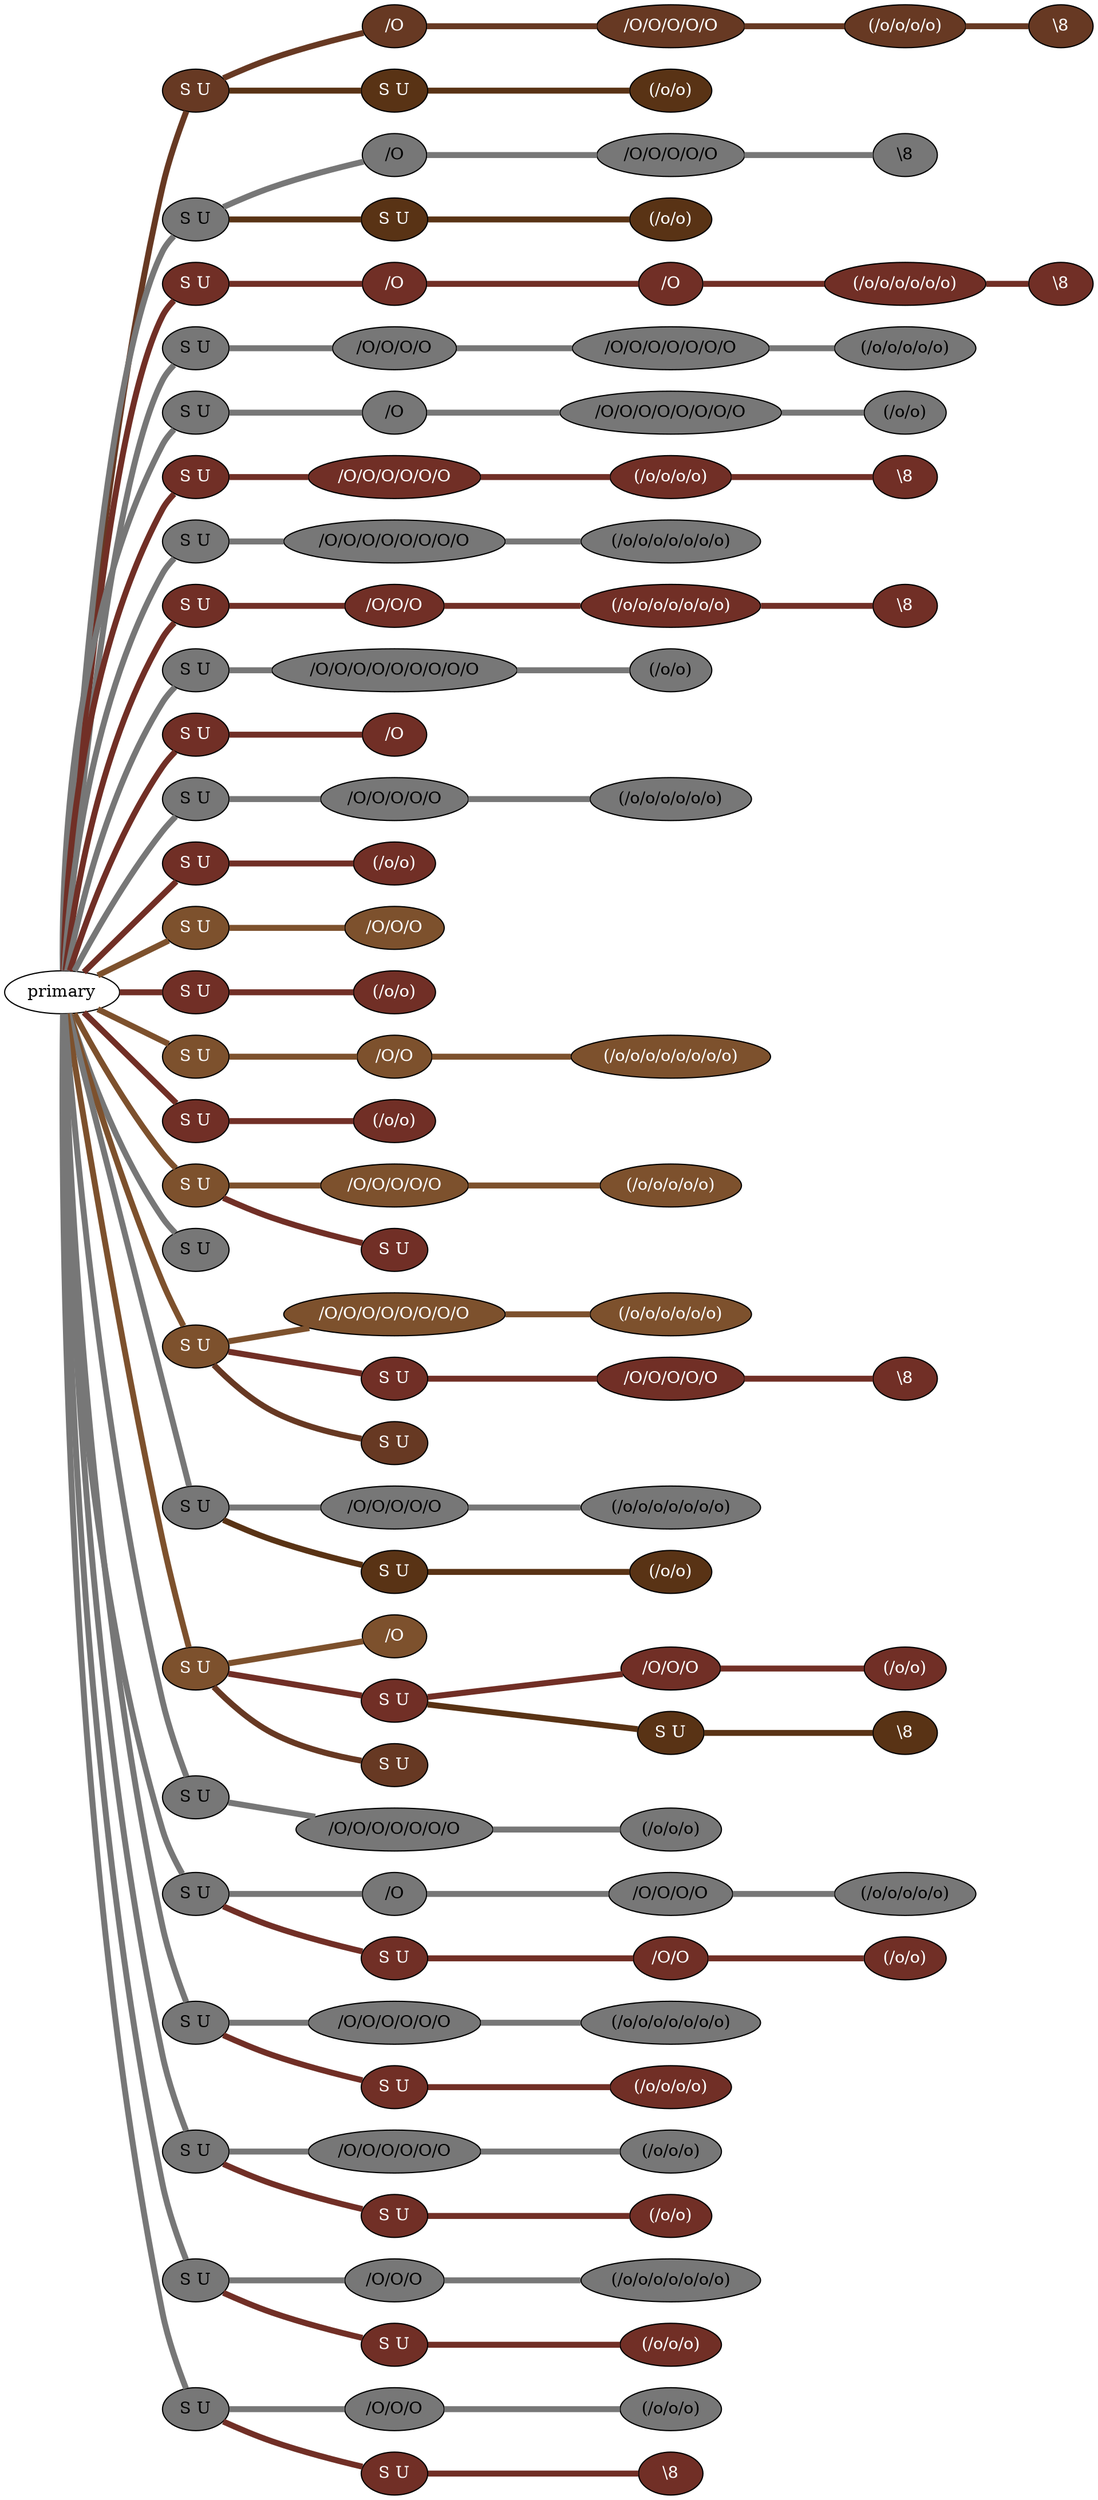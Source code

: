 graph {
 graph [rankdir=LR]
"1" [qtype="pendant_node", pendant_colors="#673923", pendant_ply="S", pendant_attach="U", pendant_length="35.5", label="S U", style=filled, fillcolor="#673923", fontcolor="#ffffff"]
"primary" -- "1" [qtype="pendant_link",penwidth=5,color="#673923"]
"1:0" [qtype="knot_node", knot_value="1", knot_type="S", knot_position="6.0", knot_spin="S", label="/O", style=filled, fillcolor="#673923" , fontcolor="#ffffff"]
"1" -- "1:0" [qtype="knot_link",penwidth=5,color="#673923"]
"1:1" [qtype="knot_node", knot_value="5", knot_type="S", knot_position="13.5", knot_spin="S", label="/O/O/O/O/O", style=filled, fillcolor="#673923" , fontcolor="#ffffff"]
"1:0" -- "1:1" [qtype="knot_link",penwidth=5,color="#673923"]
"1:2" [qtype="knot_node", knot_value="4", knot_type="L", knot_position="22.0", knot_spin="S", label="(/o/o/o/o)", style=filled, fillcolor="#673923" , fontcolor="#ffffff"]
"1:1" -- "1:2" [qtype="knot_link",penwidth=5,color="#673923"]
"1:3" [qtype="knot_node", knot_value="1", knot_type="E", knot_position="24.5", knot_spin="Z", label="\\8", style=filled, fillcolor="#673923" , fontcolor="#ffffff"]
"1:2" -- "1:3" [qtype="knot_link",penwidth=5,color="#673923"]
"1s1" [qtype="pendant_node", pendant_colors="#593315", pendant_ply="S", pendant_attach="U", pendant_length="22.0", label="S U", style=filled, fillcolor="#593315", fontcolor="#ffffff"]
"1" -- "1s1" [qtype="pendant_link",penwidth=5,color="#593315"]
"1s1:0" [qtype="knot_node", knot_value="2", knot_type="L", knot_position="7.5", knot_spin="S", label="(/o/o)", style=filled, fillcolor="#593315" , fontcolor="#ffffff"]
"1s1" -- "1s1:0" [qtype="knot_link",penwidth=5,color="#593315"]
"2" [qtype="pendant_node", pendant_colors="#777777", pendant_ply="S", pendant_attach="U", pendant_length="36.5", label="S U", style=filled, fillcolor="#777777", fontcolor="#000000"]
"primary" -- "2" [qtype="pendant_link",penwidth=5,color="#777777"]
"2:0" [qtype="knot_node", knot_value="1", knot_type="S", knot_position="5.5", knot_spin="S", label="/O", style=filled, fillcolor="#777777" , fontcolor="#000000"]
"2" -- "2:0" [qtype="knot_link",penwidth=5,color="#777777"]
"2:1" [qtype="knot_node", knot_value="5", knot_type="S", knot_position="12.5", knot_spin="S", label="/O/O/O/O/O", style=filled, fillcolor="#777777" , fontcolor="#000000"]
"2:0" -- "2:1" [qtype="knot_link",penwidth=5,color="#777777"]
"2:2" [qtype="knot_node", knot_value="1", knot_type="E", knot_position="20.0", knot_spin="Z", label="\\8", style=filled, fillcolor="#777777" , fontcolor="#000000"]
"2:1" -- "2:2" [qtype="knot_link",penwidth=5,color="#777777"]
"2s1" [qtype="pendant_node", pendant_colors="#593315", pendant_ply="S", pendant_attach="U", pendant_length="26.0", label="S U", style=filled, fillcolor="#593315", fontcolor="#ffffff"]
"2" -- "2s1" [qtype="pendant_link",penwidth=5,color="#593315"]
"2s1:0" [qtype="knot_node", knot_value="2", knot_type="L", knot_position="7.5", knot_spin="S", label="(/o/o)", style=filled, fillcolor="#593315" , fontcolor="#ffffff"]
"2s1" -- "2s1:0" [qtype="knot_link",penwidth=5,color="#593315"]
"3" [qtype="pendant_node", pendant_colors="#712F26", pendant_ply="S", pendant_attach="U", pendant_length="40.0", label="S U", style=filled, fillcolor="#712F26", fontcolor="#ffffff"]
"primary" -- "3" [qtype="pendant_link",penwidth=5,color="#712F26"]
"3:0" [qtype="knot_node", knot_value="1", knot_type="S", knot_position="5.0", knot_spin="S", label="/O", style=filled, fillcolor="#712F26" , fontcolor="#ffffff"]
"3" -- "3:0" [qtype="knot_link",penwidth=5,color="#712F26"]
"3:1" [qtype="knot_node", knot_value="1", knot_type="S", knot_position="12.0", knot_spin="S", label="/O", style=filled, fillcolor="#712F26" , fontcolor="#ffffff"]
"3:0" -- "3:1" [qtype="knot_link",penwidth=5,color="#712F26"]
"3:2" [qtype="knot_node", knot_value="6", knot_type="L", knot_position="19.5", knot_spin="S", label="(/o/o/o/o/o/o)", style=filled, fillcolor="#712F26" , fontcolor="#ffffff"]
"3:1" -- "3:2" [qtype="knot_link",penwidth=5,color="#712F26"]
"3:3" [qtype="knot_node", knot_value="1", knot_type="E", knot_position="28.5", knot_spin="Z", label="\\8", style=filled, fillcolor="#712F26" , fontcolor="#ffffff"]
"3:2" -- "3:3" [qtype="knot_link",penwidth=5,color="#712F26"]
"4" [qtype="pendant_node", pendant_colors="#777777", pendant_ply="S", pendant_attach="U", pendant_length="28.0", label="S U", style=filled, fillcolor="#777777", fontcolor="#000000"]
"primary" -- "4" [qtype="pendant_link",penwidth=5,color="#777777"]
"4:0" [qtype="knot_node", knot_value="4", knot_type="S", knot_position="5.5", knot_spin="S", label="/O/O/O/O", style=filled, fillcolor="#777777" , fontcolor="#000000"]
"4" -- "4:0" [qtype="knot_link",penwidth=5,color="#777777"]
"4:1" [qtype="knot_node", knot_value="7", knot_type="S", knot_position="12.5", knot_spin="S", label="/O/O/O/O/O/O/O", style=filled, fillcolor="#777777" , fontcolor="#000000"]
"4:0" -- "4:1" [qtype="knot_link",penwidth=5,color="#777777"]
"4:2" [qtype="knot_node", knot_value="5", knot_type="L", knot_position="19.5", knot_spin="S", label="(/o/o/o/o/o)", style=filled, fillcolor="#777777" , fontcolor="#000000"]
"4:1" -- "4:2" [qtype="knot_link",penwidth=5,color="#777777"]
"5" [qtype="pendant_node", pendant_colors="#777777", pendant_ply="S", pendant_attach="U", pendant_length="35.0", label="S U", style=filled, fillcolor="#777777", fontcolor="#000000"]
"primary" -- "5" [qtype="pendant_link",penwidth=5,color="#777777"]
"5:0" [qtype="knot_node", knot_value="1", knot_type="S", knot_position="6.0", knot_spin="S", label="/O", style=filled, fillcolor="#777777" , fontcolor="#000000"]
"5" -- "5:0" [qtype="knot_link",penwidth=5,color="#777777"]
"5:1" [qtype="knot_node", knot_value="8", knot_type="S", knot_position="13.0", knot_spin="S", label="/O/O/O/O/O/O/O/O", style=filled, fillcolor="#777777" , fontcolor="#000000"]
"5:0" -- "5:1" [qtype="knot_link",penwidth=5,color="#777777"]
"5:2" [qtype="knot_node", knot_value="2", knot_type="L", knot_position="20.5", knot_spin="S", label="(/o/o)", style=filled, fillcolor="#777777" , fontcolor="#000000"]
"5:1" -- "5:2" [qtype="knot_link",penwidth=5,color="#777777"]
"6" [qtype="pendant_node", pendant_colors="#712F26", pendant_ply="S", pendant_attach="U", pendant_length="26.5", label="S U", style=filled, fillcolor="#712F26", fontcolor="#ffffff"]
"primary" -- "6" [qtype="pendant_link",penwidth=5,color="#712F26"]
"6:0" [qtype="knot_node", knot_value="6", knot_type="S", knot_position="12.0", knot_spin="S", label="/O/O/O/O/O/O", style=filled, fillcolor="#712F26" , fontcolor="#ffffff"]
"6" -- "6:0" [qtype="knot_link",penwidth=5,color="#712F26"]
"6:1" [qtype="knot_node", knot_value="4", knot_type="L", knot_position="19.5", knot_spin="S", label="(/o/o/o/o)", style=filled, fillcolor="#712F26" , fontcolor="#ffffff"]
"6:0" -- "6:1" [qtype="knot_link",penwidth=5,color="#712F26"]
"6:2" [qtype="knot_node", knot_value="1", knot_type="E", knot_position="20.5", knot_spin="Z", label="\\8", style=filled, fillcolor="#712F26" , fontcolor="#ffffff"]
"6:1" -- "6:2" [qtype="knot_link",penwidth=5,color="#712F26"]
"7" [qtype="pendant_node", pendant_colors="#777777", pendant_ply="S", pendant_attach="U", pendant_length="23.5", label="S U", style=filled, fillcolor="#777777", fontcolor="#000000"]
"primary" -- "7" [qtype="pendant_link",penwidth=5,color="#777777"]
"7:0" [qtype="knot_node", knot_value="8", knot_type="S", knot_position="12.0", knot_spin="S", label="/O/O/O/O/O/O/O/O", style=filled, fillcolor="#777777" , fontcolor="#000000"]
"7" -- "7:0" [qtype="knot_link",penwidth=5,color="#777777"]
"7:1" [qtype="knot_node", knot_value="7", knot_type="L", knot_position="18.5", knot_spin="S", label="(/o/o/o/o/o/o/o)", style=filled, fillcolor="#777777" , fontcolor="#000000"]
"7:0" -- "7:1" [qtype="knot_link",penwidth=5,color="#777777"]
"8" [qtype="pendant_node", pendant_colors="#712F26", pendant_ply="S", pendant_attach="U", pendant_length="21.5", label="S U", style=filled, fillcolor="#712F26", fontcolor="#ffffff"]
"primary" -- "8" [qtype="pendant_link",penwidth=5,color="#712F26"]
"8:0" [qtype="knot_node", knot_value="3", knot_type="S", knot_position="11.5", knot_spin="S", label="/O/O/O", style=filled, fillcolor="#712F26" , fontcolor="#ffffff"]
"8" -- "8:0" [qtype="knot_link",penwidth=5,color="#712F26"]
"8:1" [qtype="knot_node", knot_value="7", knot_type="L", knot_position="18.5", knot_spin="S", label="(/o/o/o/o/o/o/o)", style=filled, fillcolor="#712F26" , fontcolor="#ffffff"]
"8:0" -- "8:1" [qtype="knot_link",penwidth=5,color="#712F26"]
"8:2" [qtype="knot_node", knot_value="1", knot_type="E", knot_position="19.5", knot_spin="Z", label="\\8", style=filled, fillcolor="#712F26" , fontcolor="#ffffff"]
"8:1" -- "8:2" [qtype="knot_link",penwidth=5,color="#712F26"]
"9" [qtype="pendant_node", pendant_colors="#777777", pendant_ply="S", pendant_attach="U", pendant_length="22.5", label="S U", style=filled, fillcolor="#777777", fontcolor="#000000"]
"primary" -- "9" [qtype="pendant_link",penwidth=5,color="#777777"]
"9:0" [qtype="knot_node", knot_value="9", knot_type="S", knot_position="12.5", knot_spin="S", label="/O/O/O/O/O/O/O/O/O", style=filled, fillcolor="#777777" , fontcolor="#000000"]
"9" -- "9:0" [qtype="knot_link",penwidth=5,color="#777777"]
"9:1" [qtype="knot_node", knot_value="2", knot_type="L", knot_position="18.5", knot_spin="S", label="(/o/o)", style=filled, fillcolor="#777777" , fontcolor="#000000"]
"9:0" -- "9:1" [qtype="knot_link",penwidth=5,color="#777777"]
"10" [qtype="pendant_node", pendant_colors="#712F26", pendant_ply="S", pendant_attach="U", pendant_length="40.5", label="S U", style=filled, fillcolor="#712F26", fontcolor="#ffffff"]
"primary" -- "10" [qtype="pendant_link",penwidth=5,color="#712F26"]
"10:0" [qtype="knot_node", knot_value="1", knot_type="S", knot_position="10.0", knot_spin="S", label="/O", style=filled, fillcolor="#712F26" , fontcolor="#ffffff"]
"10" -- "10:0" [qtype="knot_link",penwidth=5,color="#712F26"]
"11" [qtype="pendant_node", pendant_colors="#777777", pendant_ply="S", pendant_attach="U", pendant_length="31.5", label="S U", style=filled, fillcolor="#777777", fontcolor="#000000"]
"primary" -- "11" [qtype="pendant_link",penwidth=5,color="#777777"]
"11:0" [qtype="knot_node", knot_value="5", knot_type="S", knot_position="11.0", knot_spin="S", label="/O/O/O/O/O", style=filled, fillcolor="#777777" , fontcolor="#000000"]
"11" -- "11:0" [qtype="knot_link",penwidth=5,color="#777777"]
"11:1" [qtype="knot_node", knot_value="6", knot_type="L", knot_position="18.0", knot_spin="S", label="(/o/o/o/o/o/o)", style=filled, fillcolor="#777777" , fontcolor="#000000"]
"11:0" -- "11:1" [qtype="knot_link",penwidth=5,color="#777777"]
"12" [qtype="pendant_node", pendant_colors="#712F26", pendant_ply="S", pendant_attach="U", pendant_length="39.5", label="S U", style=filled, fillcolor="#712F26", fontcolor="#ffffff"]
"primary" -- "12" [qtype="pendant_link",penwidth=5,color="#712F26"]
"12:0" [qtype="knot_node", knot_value="2", knot_type="L", knot_position="17.5", knot_spin="S", label="(/o/o)", style=filled, fillcolor="#712F26" , fontcolor="#ffffff"]
"12" -- "12:0" [qtype="knot_link",penwidth=5,color="#712F26"]
"13" [qtype="pendant_node", pendant_colors="#7D512D", pendant_ply="S", pendant_attach="U", pendant_length="45.5", label="S U", style=filled, fillcolor="#7D512D", fontcolor="#ffffff"]
"primary" -- "13" [qtype="pendant_link",penwidth=5,color="#7D512D"]
"13:0" [qtype="knot_node", knot_value="3", knot_type="S", knot_position="12.0", knot_spin="S", label="/O/O/O", style=filled, fillcolor="#7D512D" , fontcolor="#ffffff"]
"13" -- "13:0" [qtype="knot_link",penwidth=5,color="#7D512D"]
"14" [qtype="pendant_node", pendant_colors="#712F26", pendant_ply="S", pendant_attach="U", pendant_length="35.5", label="S U", style=filled, fillcolor="#712F26", fontcolor="#ffffff"]
"primary" -- "14" [qtype="pendant_link",penwidth=5,color="#712F26"]
"14:0" [qtype="knot_node", knot_value="2", knot_type="L", knot_position="17.5", knot_spin="S", label="(/o/o)", style=filled, fillcolor="#712F26" , fontcolor="#ffffff"]
"14" -- "14:0" [qtype="knot_link",penwidth=5,color="#712F26"]
"15" [qtype="pendant_node", pendant_colors="#7D512D", pendant_ply="S", pendant_attach="U", pendant_length="26.5", label="S U", style=filled, fillcolor="#7D512D", fontcolor="#ffffff"]
"primary" -- "15" [qtype="pendant_link",penwidth=5,color="#7D512D"]
"15:0" [qtype="knot_node", knot_value="2", knot_type="S", knot_position="11.0", knot_spin="S", label="/O/O", style=filled, fillcolor="#7D512D" , fontcolor="#ffffff"]
"15" -- "15:0" [qtype="knot_link",penwidth=5,color="#7D512D"]
"15:1" [qtype="knot_node", knot_value="8", knot_type="L", knot_position="16.5", knot_spin="S", label="(/o/o/o/o/o/o/o/o)", style=filled, fillcolor="#7D512D" , fontcolor="#ffffff"]
"15:0" -- "15:1" [qtype="knot_link",penwidth=5,color="#7D512D"]
"16" [qtype="pendant_node", pendant_colors="#712F26", pendant_ply="S", pendant_attach="U", pendant_length="32.5", label="S U", style=filled, fillcolor="#712F26", fontcolor="#ffffff"]
"primary" -- "16" [qtype="pendant_link",penwidth=5,color="#712F26"]
"16:0" [qtype="knot_node", knot_value="2", knot_type="L", knot_position="17.5", knot_spin="S", label="(/o/o)", style=filled, fillcolor="#712F26" , fontcolor="#ffffff"]
"16" -- "16:0" [qtype="knot_link",penwidth=5,color="#712F26"]
"17" [qtype="pendant_node", pendant_colors="#7D512D", pendant_ply="S", pendant_attach="U", pendant_length="34.0", label="S U", style=filled, fillcolor="#7D512D", fontcolor="#ffffff"]
"primary" -- "17" [qtype="pendant_link",penwidth=5,color="#7D512D"]
"17:0" [qtype="knot_node", knot_value="5", knot_type="S", knot_position="12.0", knot_spin="S", label="/O/O/O/O/O", style=filled, fillcolor="#7D512D" , fontcolor="#ffffff"]
"17" -- "17:0" [qtype="knot_link",penwidth=5,color="#7D512D"]
"17:1" [qtype="knot_node", knot_value="5", knot_type="L", knot_position="18.5", knot_spin="S", label="(/o/o/o/o/o)", style=filled, fillcolor="#7D512D" , fontcolor="#ffffff"]
"17:0" -- "17:1" [qtype="knot_link",penwidth=5,color="#7D512D"]
"17s1" [qtype="pendant_node", pendant_colors="#712F26", pendant_ply="S", pendant_attach="U", pendant_length="43.5", label="S U", style=filled, fillcolor="#712F26", fontcolor="#ffffff"]
"17" -- "17s1" [qtype="pendant_link",penwidth=5,color="#712F26"]
"18" [qtype="pendant_node", pendant_colors="#777777", pendant_ply="S", pendant_attach="U", pendant_length="40.0", label="S U", style=filled, fillcolor="#777777", fontcolor="#000000"]
"primary" -- "18" [qtype="pendant_link",penwidth=5,color="#777777"]
"19" [qtype="pendant_node", pendant_colors="#7D512D", pendant_ply="S", pendant_attach="U", pendant_length="31.5", label="S U", style=filled, fillcolor="#7D512D", fontcolor="#ffffff"]
"primary" -- "19" [qtype="pendant_link",penwidth=5,color="#7D512D"]
"19:0" [qtype="knot_node", knot_value="8", knot_type="S", knot_position="1.5", knot_spin="S", label="/O/O/O/O/O/O/O/O", style=filled, fillcolor="#7D512D" , fontcolor="#ffffff"]
"19" -- "19:0" [qtype="knot_link",penwidth=5,color="#7D512D"]
"19:1" [qtype="knot_node", knot_value="6", knot_type="L", knot_position="18.0", knot_spin="S", label="(/o/o/o/o/o/o)", style=filled, fillcolor="#7D512D" , fontcolor="#ffffff"]
"19:0" -- "19:1" [qtype="knot_link",penwidth=5,color="#7D512D"]
"19s1" [qtype="pendant_node", pendant_colors="#712F26", pendant_ply="S", pendant_attach="U", pendant_length="34.5", label="S U", style=filled, fillcolor="#712F26", fontcolor="#ffffff"]
"19" -- "19s1" [qtype="pendant_link",penwidth=5,color="#712F26"]
"19s1:0" [qtype="knot_node", knot_value="5", knot_type="S", knot_position="11.0", knot_spin="S", label="/O/O/O/O/O", style=filled, fillcolor="#712F26" , fontcolor="#ffffff"]
"19s1" -- "19s1:0" [qtype="knot_link",penwidth=5,color="#712F26"]
"19s1:1" [qtype="knot_node", knot_value="1", knot_type="E", knot_position="18.0", knot_spin="Z", label="\\8", style=filled, fillcolor="#712F26" , fontcolor="#ffffff"]
"19s1:0" -- "19s1:1" [qtype="knot_link",penwidth=5,color="#712F26"]
"19s2" [qtype="pendant_node", pendant_colors="#673923", pendant_ply="S", pendant_attach="U", pendant_length="0.5", label="S U", style=filled, fillcolor="#673923", fontcolor="#ffffff"]
"19" -- "19s2" [qtype="pendant_link",penwidth=5,color="#673923"]
"20" [qtype="pendant_node", pendant_colors="#777777", pendant_ply="S", pendant_attach="U", pendant_length="26.5", label="S U", style=filled, fillcolor="#777777", fontcolor="#000000"]
"primary" -- "20" [qtype="pendant_link",penwidth=5,color="#777777"]
"20:0" [qtype="knot_node", knot_value="5", knot_type="S", knot_position="11.5", knot_spin="S", label="/O/O/O/O/O", style=filled, fillcolor="#777777" , fontcolor="#000000"]
"20" -- "20:0" [qtype="knot_link",penwidth=5,color="#777777"]
"20:1" [qtype="knot_node", knot_value="7", knot_type="L", knot_position="18.0", knot_spin="S", label="(/o/o/o/o/o/o/o)", style=filled, fillcolor="#777777" , fontcolor="#000000"]
"20:0" -- "20:1" [qtype="knot_link",penwidth=5,color="#777777"]
"20s1" [qtype="pendant_node", pendant_colors="#593315", pendant_ply="S", pendant_attach="U", pendant_length="19.0", label="S U", style=filled, fillcolor="#593315", fontcolor="#ffffff"]
"20" -- "20s1" [qtype="pendant_link",penwidth=5,color="#593315"]
"20s1:0" [qtype="knot_node", knot_value="2", knot_type="L", knot_position="6.5", knot_spin="S", label="(/o/o)", style=filled, fillcolor="#593315" , fontcolor="#ffffff"]
"20s1" -- "20s1:0" [qtype="knot_link",penwidth=5,color="#593315"]
"21" [qtype="pendant_node", pendant_colors="#7D512D", pendant_ply="S", pendant_attach="U", pendant_length="47.0", label="S U", style=filled, fillcolor="#7D512D", fontcolor="#ffffff"]
"primary" -- "21" [qtype="pendant_link",penwidth=5,color="#7D512D"]
"21:0" [qtype="knot_node", knot_value="1", knot_type="S", knot_position="10.0", knot_spin="S", label="/O", style=filled, fillcolor="#7D512D" , fontcolor="#ffffff"]
"21" -- "21:0" [qtype="knot_link",penwidth=5,color="#7D512D"]
"21s1" [qtype="pendant_node", pendant_colors="#712F26", pendant_ply="S", pendant_attach="U", pendant_length="32.0", label="S U", style=filled, fillcolor="#712F26", fontcolor="#ffffff"]
"21" -- "21s1" [qtype="pendant_link",penwidth=5,color="#712F26"]
"21s1:0" [qtype="knot_node", knot_value="3", knot_type="S", knot_position="10.0", knot_spin="S", label="/O/O/O", style=filled, fillcolor="#712F26" , fontcolor="#ffffff"]
"21s1" -- "21s1:0" [qtype="knot_link",penwidth=5,color="#712F26"]
"21s1:1" [qtype="knot_node", knot_value="2", knot_type="L", knot_position="16.5", knot_spin="S", label="(/o/o)", style=filled, fillcolor="#712F26" , fontcolor="#ffffff"]
"21s1:0" -- "21s1:1" [qtype="knot_link",penwidth=5,color="#712F26"]
"21s1s1" [qtype="pendant_node", pendant_colors="#593315", pendant_ply="S", pendant_attach="U", pendant_length="7.0", label="S U", style=filled, fillcolor="#593315", fontcolor="#ffffff"]
"21s1" -- "21s1s1" [qtype="pendant_link",penwidth=5,color="#593315"]
"21s1s1:0" [qtype="knot_node", knot_value="1", knot_type="E", knot_position="2.5", knot_spin="Z", label="\\8", style=filled, fillcolor="#593315" , fontcolor="#ffffff"]
"21s1s1" -- "21s1s1:0" [qtype="knot_link",penwidth=5,color="#593315"]
"21s2" [qtype="pendant_node", pendant_colors="#673923", pendant_ply="S", pendant_attach="U", pendant_length="1.0", label="S U", style=filled, fillcolor="#673923", fontcolor="#ffffff"]
"21" -- "21s2" [qtype="pendant_link",penwidth=5,color="#673923"]
"22" [qtype="pendant_node", pendant_colors="#777777", pendant_ply="S", pendant_attach="U", pendant_length="30.0", label="S U", style=filled, fillcolor="#777777", fontcolor="#000000"]
"primary" -- "22" [qtype="pendant_link",penwidth=5,color="#777777"]
"22:0" [qtype="knot_node", knot_value="7", knot_type="S", knot_position="11.5", knot_spin="S", label="/O/O/O/O/O/O/O", style=filled, fillcolor="#777777" , fontcolor="#000000"]
"22" -- "22:0" [qtype="knot_link",penwidth=5,color="#777777"]
"22:1" [qtype="knot_node", knot_value="3", knot_type="L", knot_position="18.0", knot_spin="S", label="(/o/o/o)", style=filled, fillcolor="#777777" , fontcolor="#000000"]
"22:0" -- "22:1" [qtype="knot_link",penwidth=5,color="#777777"]
"23" [qtype="pendant_node", pendant_colors="#777777", pendant_ply="S", pendant_attach="U", pendant_length="36.5", label="S U", style=filled, fillcolor="#777777", fontcolor="#000000"]
"primary" -- "23" [qtype="pendant_link",penwidth=5,color="#777777"]
"23:0" [qtype="knot_node", knot_value="1", knot_type="S", knot_position="5.0", knot_spin="S", label="/O", style=filled, fillcolor="#777777" , fontcolor="#000000"]
"23" -- "23:0" [qtype="knot_link",penwidth=5,color="#777777"]
"23:1" [qtype="knot_node", knot_value="4", knot_type="S", knot_position="10.5", knot_spin="S", label="/O/O/O/O", style=filled, fillcolor="#777777" , fontcolor="#000000"]
"23:0" -- "23:1" [qtype="knot_link",penwidth=5,color="#777777"]
"23:2" [qtype="knot_node", knot_value="5", knot_type="L", knot_position="16.5", knot_spin="S", label="(/o/o/o/o/o)", style=filled, fillcolor="#777777" , fontcolor="#000000"]
"23:1" -- "23:2" [qtype="knot_link",penwidth=5,color="#777777"]
"23s1" [qtype="pendant_node", pendant_colors="#712F26", pendant_ply="S", pendant_attach="U", pendant_length="39.5", label="S U", style=filled, fillcolor="#712F26", fontcolor="#ffffff"]
"23" -- "23s1" [qtype="pendant_link",penwidth=5,color="#712F26"]
"23s1:0" [qtype="knot_node", knot_value="2", knot_type="S", knot_position="10.5", knot_spin="S", label="/O/O", style=filled, fillcolor="#712F26" , fontcolor="#ffffff"]
"23s1" -- "23s1:0" [qtype="knot_link",penwidth=5,color="#712F26"]
"23s1:1" [qtype="knot_node", knot_value="2", knot_type="L", knot_position="16.5", knot_spin="S", label="(/o/o)", style=filled, fillcolor="#712F26" , fontcolor="#ffffff"]
"23s1:0" -- "23s1:1" [qtype="knot_link",penwidth=5,color="#712F26"]
"24" [qtype="pendant_node", pendant_colors="#777777", pendant_ply="S", pendant_attach="U", pendant_length="26.5", label="S U", style=filled, fillcolor="#777777", fontcolor="#000000"]
"primary" -- "24" [qtype="pendant_link",penwidth=5,color="#777777"]
"24:0" [qtype="knot_node", knot_value="6", knot_type="S", knot_position="10.5", knot_spin="S", label="/O/O/O/O/O/O", style=filled, fillcolor="#777777" , fontcolor="#000000"]
"24" -- "24:0" [qtype="knot_link",penwidth=5,color="#777777"]
"24:1" [qtype="knot_node", knot_value="7", knot_type="L", knot_position="16.0", knot_spin="S", label="(/o/o/o/o/o/o/o)", style=filled, fillcolor="#777777" , fontcolor="#000000"]
"24:0" -- "24:1" [qtype="knot_link",penwidth=5,color="#777777"]
"24s1" [qtype="pendant_node", pendant_colors="#712F26", pendant_ply="S", pendant_attach="U", pendant_length="32.0", label="S U", style=filled, fillcolor="#712F26", fontcolor="#ffffff"]
"24" -- "24s1" [qtype="pendant_link",penwidth=5,color="#712F26"]
"24s1:0" [qtype="knot_node", knot_value="4", knot_type="L", knot_position="16.0", knot_spin="S", label="(/o/o/o/o)", style=filled, fillcolor="#712F26" , fontcolor="#ffffff"]
"24s1" -- "24s1:0" [qtype="knot_link",penwidth=5,color="#712F26"]
"25" [qtype="pendant_node", pendant_colors="#777777", pendant_ply="S", pendant_attach="U", pendant_length="34.0", label="S U", style=filled, fillcolor="#777777", fontcolor="#000000"]
"primary" -- "25" [qtype="pendant_link",penwidth=5,color="#777777"]
"25:0" [qtype="knot_node", knot_value="6", knot_type="S", knot_position="11.5", knot_spin="S", label="/O/O/O/O/O/O", style=filled, fillcolor="#777777" , fontcolor="#000000"]
"25" -- "25:0" [qtype="knot_link",penwidth=5,color="#777777"]
"25:1" [qtype="knot_node", knot_value="3", knot_type="L", knot_position="17.5", knot_spin="S", label="(/o/o/o)", style=filled, fillcolor="#777777" , fontcolor="#000000"]
"25:0" -- "25:1" [qtype="knot_link",penwidth=5,color="#777777"]
"25s1" [qtype="pendant_node", pendant_colors="#712F26", pendant_ply="S", pendant_attach="U", pendant_length="40.5", label="S U", style=filled, fillcolor="#712F26", fontcolor="#ffffff"]
"25" -- "25s1" [qtype="pendant_link",penwidth=5,color="#712F26"]
"25s1:0" [qtype="knot_node", knot_value="2", knot_type="L", knot_position="17.0", knot_spin="S", label="(/o/o)", style=filled, fillcolor="#712F26" , fontcolor="#ffffff"]
"25s1" -- "25s1:0" [qtype="knot_link",penwidth=5,color="#712F26"]
"26" [qtype="pendant_node", pendant_colors="#777777", pendant_ply="S", pendant_attach="U", pendant_length="31.5", label="S U", style=filled, fillcolor="#777777", fontcolor="#000000"]
"primary" -- "26" [qtype="pendant_link",penwidth=5,color="#777777"]
"26:0" [qtype="knot_node", knot_value="3", knot_type="S", knot_position="11.0", knot_spin="S", label="/O/O/O", style=filled, fillcolor="#777777" , fontcolor="#000000"]
"26" -- "26:0" [qtype="knot_link",penwidth=5,color="#777777"]
"26:1" [qtype="knot_node", knot_value="7", knot_type="L", knot_position="17.0", knot_spin="S", label="(/o/o/o/o/o/o/o)", style=filled, fillcolor="#777777" , fontcolor="#000000"]
"26:0" -- "26:1" [qtype="knot_link",penwidth=5,color="#777777"]
"26s1" [qtype="pendant_node", pendant_colors="#712F26", pendant_ply="S", pendant_attach="U", pendant_length="27.0", label="S U", style=filled, fillcolor="#712F26", fontcolor="#ffffff"]
"26" -- "26s1" [qtype="pendant_link",penwidth=5,color="#712F26"]
"26s1:0" [qtype="knot_node", knot_value="3", knot_type="L", knot_position="15.5", knot_spin="S", label="(/o/o/o)", style=filled, fillcolor="#712F26" , fontcolor="#ffffff"]
"26s1" -- "26s1:0" [qtype="knot_link",penwidth=5,color="#712F26"]
"27" [qtype="pendant_node", pendant_colors="#777777", pendant_ply="S", pendant_attach="U", pendant_length="33.5", label="S U", style=filled, fillcolor="#777777", fontcolor="#000000"]
"primary" -- "27" [qtype="pendant_link",penwidth=5,color="#777777"]
"27:0" [qtype="knot_node", knot_value="3", knot_type="S", knot_position="11.0", knot_spin="S", label="/O/O/O", style=filled, fillcolor="#777777" , fontcolor="#000000"]
"27" -- "27:0" [qtype="knot_link",penwidth=5,color="#777777"]
"27:1" [qtype="knot_node", knot_value="3", knot_type="L", knot_position="16.5", knot_spin="S", label="(/o/o/o)", style=filled, fillcolor="#777777" , fontcolor="#000000"]
"27:0" -- "27:1" [qtype="knot_link",penwidth=5,color="#777777"]
"27s1" [qtype="pendant_node", pendant_colors="#712F26", pendant_ply="S", pendant_attach="U", pendant_length="39.5", label="S U", style=filled, fillcolor="#712F26", fontcolor="#ffffff"]
"27" -- "27s1" [qtype="pendant_link",penwidth=5,color="#712F26"]
"27s1:0" [qtype="knot_node", knot_value="1", knot_type="E", knot_position="16.5", knot_spin="Z", label="\\8", style=filled, fillcolor="#712F26" , fontcolor="#ffffff"]
"27s1" -- "27s1:0" [qtype="knot_link",penwidth=5,color="#712F26"]
}
